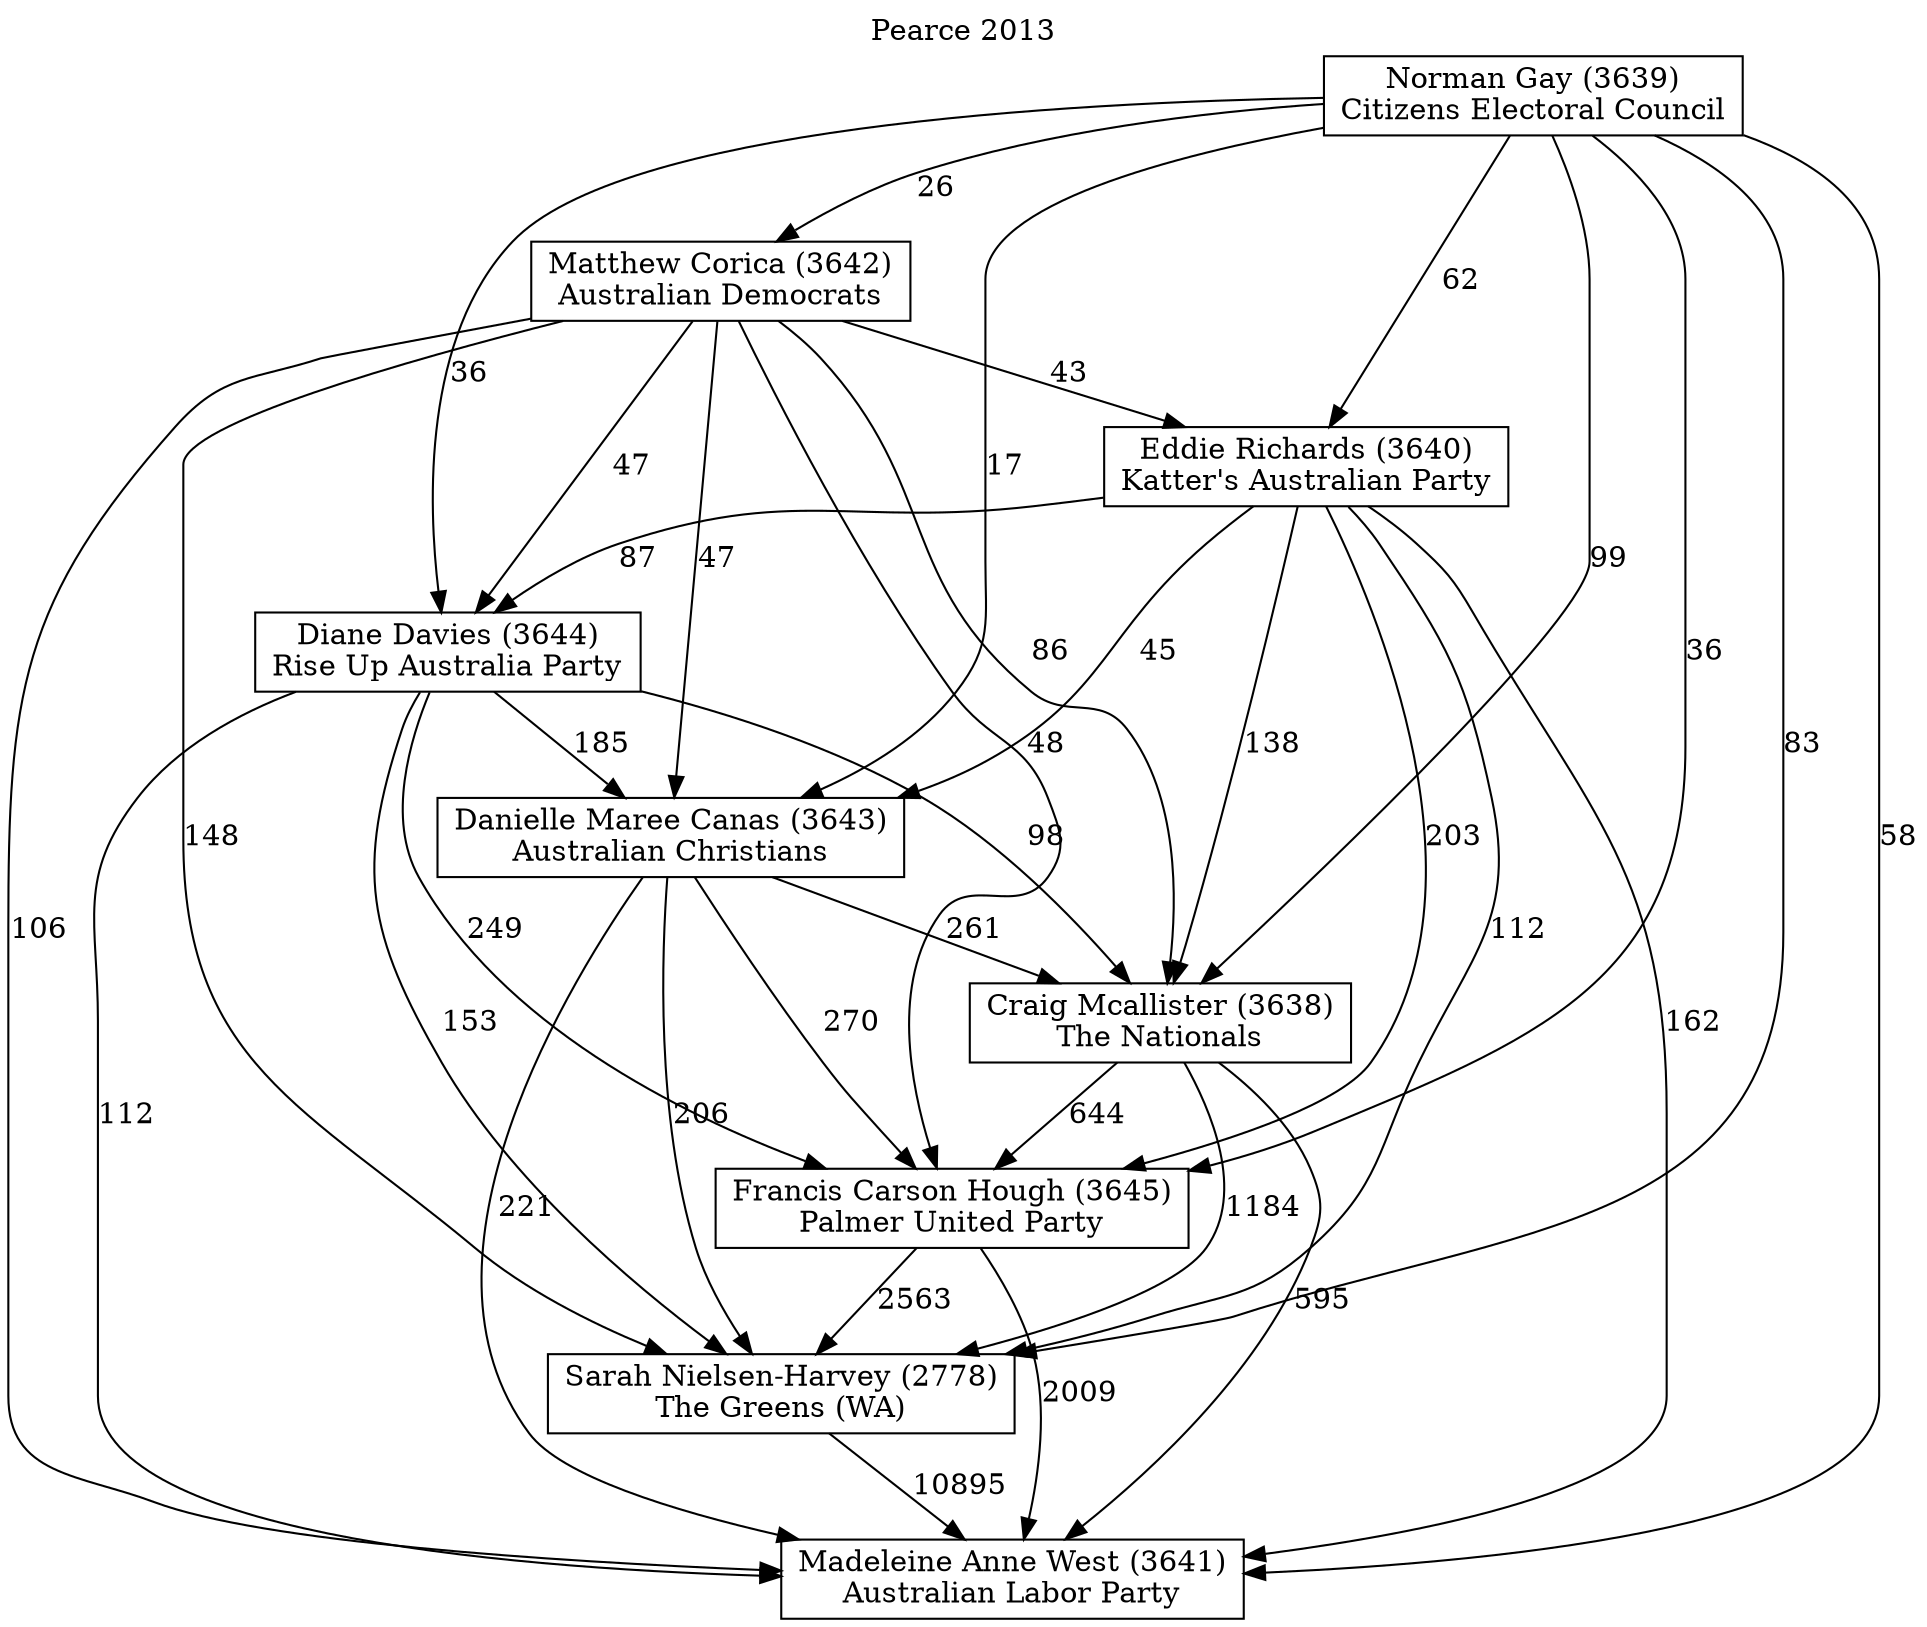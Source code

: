 // House preference flow
digraph "Madeleine Anne West (3641)_Pearce_2013" {
	graph [label="Pearce 2013" labelloc=t mclimit=10]
	node [shape=box]
	"Madeleine Anne West (3641)" [label="Madeleine Anne West (3641)
Australian Labor Party"]
	"Sarah Nielsen-Harvey (2778)" [label="Sarah Nielsen-Harvey (2778)
The Greens (WA)"]
	"Francis Carson Hough (3645)" [label="Francis Carson Hough (3645)
Palmer United Party"]
	"Craig Mcallister (3638)" [label="Craig Mcallister (3638)
The Nationals"]
	"Danielle Maree Canas (3643)" [label="Danielle Maree Canas (3643)
Australian Christians"]
	"Diane Davies (3644)" [label="Diane Davies (3644)
Rise Up Australia Party"]
	"Eddie Richards (3640)" [label="Eddie Richards (3640)
Katter's Australian Party"]
	"Matthew Corica (3642)" [label="Matthew Corica (3642)
Australian Democrats"]
	"Norman Gay (3639)" [label="Norman Gay (3639)
Citizens Electoral Council"]
	"Sarah Nielsen-Harvey (2778)" -> "Madeleine Anne West (3641)" [label=10895]
	"Francis Carson Hough (3645)" -> "Sarah Nielsen-Harvey (2778)" [label=2563]
	"Craig Mcallister (3638)" -> "Francis Carson Hough (3645)" [label=644]
	"Danielle Maree Canas (3643)" -> "Craig Mcallister (3638)" [label=261]
	"Diane Davies (3644)" -> "Danielle Maree Canas (3643)" [label=185]
	"Eddie Richards (3640)" -> "Diane Davies (3644)" [label=87]
	"Matthew Corica (3642)" -> "Eddie Richards (3640)" [label=43]
	"Norman Gay (3639)" -> "Matthew Corica (3642)" [label=26]
	"Francis Carson Hough (3645)" -> "Madeleine Anne West (3641)" [label=2009]
	"Craig Mcallister (3638)" -> "Madeleine Anne West (3641)" [label=595]
	"Danielle Maree Canas (3643)" -> "Madeleine Anne West (3641)" [label=221]
	"Diane Davies (3644)" -> "Madeleine Anne West (3641)" [label=112]
	"Eddie Richards (3640)" -> "Madeleine Anne West (3641)" [label=162]
	"Matthew Corica (3642)" -> "Madeleine Anne West (3641)" [label=106]
	"Norman Gay (3639)" -> "Madeleine Anne West (3641)" [label=58]
	"Norman Gay (3639)" -> "Eddie Richards (3640)" [label=62]
	"Matthew Corica (3642)" -> "Diane Davies (3644)" [label=47]
	"Norman Gay (3639)" -> "Diane Davies (3644)" [label=36]
	"Eddie Richards (3640)" -> "Danielle Maree Canas (3643)" [label=45]
	"Matthew Corica (3642)" -> "Danielle Maree Canas (3643)" [label=47]
	"Norman Gay (3639)" -> "Danielle Maree Canas (3643)" [label=17]
	"Diane Davies (3644)" -> "Craig Mcallister (3638)" [label=98]
	"Eddie Richards (3640)" -> "Craig Mcallister (3638)" [label=138]
	"Matthew Corica (3642)" -> "Craig Mcallister (3638)" [label=86]
	"Norman Gay (3639)" -> "Craig Mcallister (3638)" [label=99]
	"Danielle Maree Canas (3643)" -> "Francis Carson Hough (3645)" [label=270]
	"Diane Davies (3644)" -> "Francis Carson Hough (3645)" [label=249]
	"Eddie Richards (3640)" -> "Francis Carson Hough (3645)" [label=203]
	"Matthew Corica (3642)" -> "Francis Carson Hough (3645)" [label=48]
	"Norman Gay (3639)" -> "Francis Carson Hough (3645)" [label=36]
	"Craig Mcallister (3638)" -> "Sarah Nielsen-Harvey (2778)" [label=1184]
	"Danielle Maree Canas (3643)" -> "Sarah Nielsen-Harvey (2778)" [label=206]
	"Diane Davies (3644)" -> "Sarah Nielsen-Harvey (2778)" [label=153]
	"Eddie Richards (3640)" -> "Sarah Nielsen-Harvey (2778)" [label=112]
	"Matthew Corica (3642)" -> "Sarah Nielsen-Harvey (2778)" [label=148]
	"Norman Gay (3639)" -> "Sarah Nielsen-Harvey (2778)" [label=83]
}
